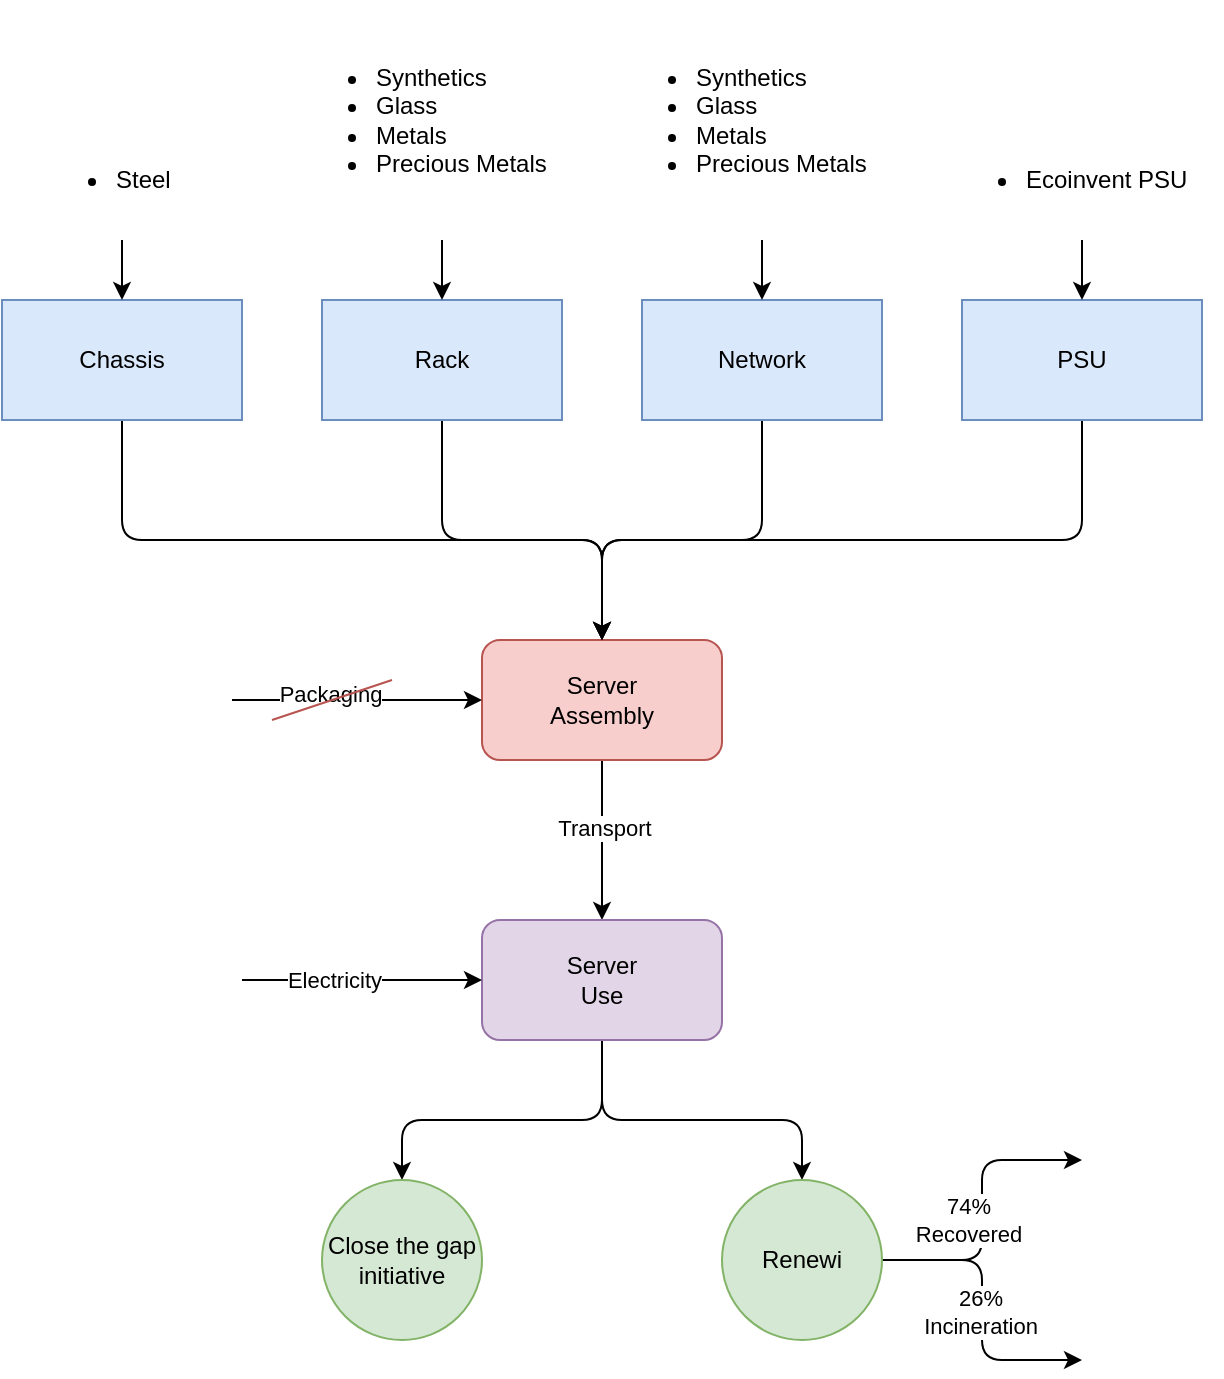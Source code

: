 <mxfile>
    <diagram id="jlYLdN2LlCvmcS9RqJbp" name="Server">
        <mxGraphModel dx="794" dy="543" grid="1" gridSize="10" guides="1" tooltips="1" connect="1" arrows="1" fold="1" page="1" pageScale="1" pageWidth="850" pageHeight="1100" math="0" shadow="0">
            <root>
                <mxCell id="0"/>
                <mxCell id="1" parent="0"/>
                <mxCell id="19" style="edgeStyle=none;html=1;entryX=0.5;entryY=0;entryDx=0;entryDy=0;" parent="1" source="2" target="18" edge="1">
                    <mxGeometry relative="1" as="geometry"/>
                </mxCell>
                <mxCell id="20" value="Transport" style="edgeLabel;html=1;align=center;verticalAlign=middle;resizable=0;points=[];" parent="19" vertex="1" connectable="0">
                    <mxGeometry x="-0.15" y="1" relative="1" as="geometry">
                        <mxPoint as="offset"/>
                    </mxGeometry>
                </mxCell>
                <mxCell id="2" value="Server&lt;br&gt;Assembly" style="rounded=1;whiteSpace=wrap;html=1;fillColor=#f8cecc;strokeColor=#b85450;" parent="1" vertex="1">
                    <mxGeometry x="340" y="320" width="120" height="60" as="geometry"/>
                </mxCell>
                <mxCell id="8" style="edgeStyle=none;html=1;entryX=0.5;entryY=0;entryDx=0;entryDy=0;" parent="1" source="3" target="2" edge="1">
                    <mxGeometry relative="1" as="geometry">
                        <Array as="points">
                            <mxPoint x="160" y="270"/>
                            <mxPoint x="400" y="270"/>
                        </Array>
                    </mxGeometry>
                </mxCell>
                <mxCell id="3" value="Chassis" style="rounded=0;whiteSpace=wrap;html=1;fillColor=#dae8fc;strokeColor=#6c8ebf;" parent="1" vertex="1">
                    <mxGeometry x="100" y="150" width="120" height="60" as="geometry"/>
                </mxCell>
                <mxCell id="9" style="edgeStyle=none;html=1;entryX=0.5;entryY=0;entryDx=0;entryDy=0;" parent="1" source="5" target="2" edge="1">
                    <mxGeometry relative="1" as="geometry">
                        <Array as="points">
                            <mxPoint x="320" y="270"/>
                            <mxPoint x="400" y="270"/>
                        </Array>
                    </mxGeometry>
                </mxCell>
                <mxCell id="5" value="Rack" style="rounded=0;whiteSpace=wrap;html=1;fillColor=#dae8fc;strokeColor=#6c8ebf;" parent="1" vertex="1">
                    <mxGeometry x="260" y="150" width="120" height="60" as="geometry"/>
                </mxCell>
                <mxCell id="10" style="edgeStyle=none;html=1;entryX=0.5;entryY=0;entryDx=0;entryDy=0;" parent="1" source="6" target="2" edge="1">
                    <mxGeometry relative="1" as="geometry">
                        <Array as="points">
                            <mxPoint x="480" y="270"/>
                            <mxPoint x="400" y="270"/>
                        </Array>
                    </mxGeometry>
                </mxCell>
                <mxCell id="6" value="Network" style="rounded=0;whiteSpace=wrap;html=1;fillColor=#dae8fc;strokeColor=#6c8ebf;" parent="1" vertex="1">
                    <mxGeometry x="420" y="150" width="120" height="60" as="geometry"/>
                </mxCell>
                <mxCell id="11" style="edgeStyle=none;html=1;entryX=0.5;entryY=0;entryDx=0;entryDy=0;" parent="1" source="7" target="2" edge="1">
                    <mxGeometry relative="1" as="geometry">
                        <Array as="points">
                            <mxPoint x="640" y="270"/>
                            <mxPoint x="400" y="270"/>
                        </Array>
                    </mxGeometry>
                </mxCell>
                <mxCell id="7" value="PSU" style="rounded=0;whiteSpace=wrap;html=1;fillColor=#dae8fc;strokeColor=#6c8ebf;" parent="1" vertex="1">
                    <mxGeometry x="580" y="150" width="120" height="60" as="geometry"/>
                </mxCell>
                <mxCell id="15" style="edgeStyle=none;html=1;entryX=0.5;entryY=0;entryDx=0;entryDy=0;" parent="1" source="12" target="3" edge="1">
                    <mxGeometry relative="1" as="geometry"/>
                </mxCell>
                <mxCell id="12" value="&lt;ul&gt;&lt;li&gt;Steel&lt;/li&gt;&lt;/ul&gt;" style="text;html=1;align=left;verticalAlign=middle;resizable=0;points=[];autosize=1;strokeColor=none;fillColor=none;" parent="1" vertex="1">
                    <mxGeometry x="115" y="60" width="90" height="60" as="geometry"/>
                </mxCell>
                <mxCell id="14" style="edgeStyle=none;html=1;entryX=0.5;entryY=0;entryDx=0;entryDy=0;" parent="1" source="13" target="5" edge="1">
                    <mxGeometry relative="1" as="geometry"/>
                </mxCell>
                <mxCell id="13" value="&lt;ul&gt;&lt;li&gt;Synthetics&lt;/li&gt;&lt;li&gt;Glass&lt;/li&gt;&lt;li&gt;Metals&lt;/li&gt;&lt;li style=&quot;&quot;&gt;Precious Metals&lt;/li&gt;&lt;/ul&gt;" style="text;html=1;align=left;verticalAlign=middle;resizable=0;points=[];autosize=1;strokeColor=none;fillColor=none;" parent="1" vertex="1">
                    <mxGeometry x="245" width="150" height="120" as="geometry"/>
                </mxCell>
                <mxCell id="17" style="edgeStyle=none;html=1;entryX=0.5;entryY=0;entryDx=0;entryDy=0;" parent="1" source="16" target="6" edge="1">
                    <mxGeometry relative="1" as="geometry"/>
                </mxCell>
                <mxCell id="16" value="&lt;ul&gt;&lt;li&gt;Synthetics&lt;/li&gt;&lt;li&gt;Glass&lt;/li&gt;&lt;li&gt;Metals&lt;/li&gt;&lt;li style=&quot;&quot;&gt;Precious Metals&lt;/li&gt;&lt;/ul&gt;" style="text;html=1;align=left;verticalAlign=middle;resizable=0;points=[];autosize=1;strokeColor=none;fillColor=none;" parent="1" vertex="1">
                    <mxGeometry x="405" width="150" height="120" as="geometry"/>
                </mxCell>
                <mxCell id="23" style="edgeStyle=none;html=1;entryX=0.5;entryY=0;entryDx=0;entryDy=0;" parent="1" source="18" target="24" edge="1">
                    <mxGeometry relative="1" as="geometry">
                        <mxPoint x="320" y="580" as="targetPoint"/>
                        <Array as="points">
                            <mxPoint x="400" y="560"/>
                            <mxPoint x="300" y="560"/>
                        </Array>
                    </mxGeometry>
                </mxCell>
                <mxCell id="31" style="edgeStyle=none;html=1;entryX=0.5;entryY=0;entryDx=0;entryDy=0;" edge="1" parent="1" source="18" target="30">
                    <mxGeometry relative="1" as="geometry">
                        <Array as="points">
                            <mxPoint x="400" y="560"/>
                            <mxPoint x="500" y="560"/>
                        </Array>
                    </mxGeometry>
                </mxCell>
                <mxCell id="18" value="Server&lt;br&gt;Use" style="rounded=1;whiteSpace=wrap;html=1;fillColor=#e1d5e7;strokeColor=#9673a6;" parent="1" vertex="1">
                    <mxGeometry x="340" y="460" width="120" height="60" as="geometry"/>
                </mxCell>
                <mxCell id="21" value="" style="edgeStyle=none;orthogonalLoop=1;jettySize=auto;html=1;entryX=0;entryY=0.5;entryDx=0;entryDy=0;" parent="1" target="18" edge="1">
                    <mxGeometry width="100" relative="1" as="geometry">
                        <mxPoint x="220" y="490" as="sourcePoint"/>
                        <mxPoint x="290" y="520" as="targetPoint"/>
                        <Array as="points"/>
                    </mxGeometry>
                </mxCell>
                <mxCell id="22" value="Electricity" style="edgeLabel;html=1;align=center;verticalAlign=middle;resizable=0;points=[];" parent="21" vertex="1" connectable="0">
                    <mxGeometry x="-0.233" relative="1" as="geometry">
                        <mxPoint as="offset"/>
                    </mxGeometry>
                </mxCell>
                <mxCell id="24" value="Close the gap initiative" style="ellipse;whiteSpace=wrap;html=1;fillColor=#d5e8d4;strokeColor=#82b366;" parent="1" vertex="1">
                    <mxGeometry x="260" y="590" width="80" height="80" as="geometry"/>
                </mxCell>
                <mxCell id="26" style="edgeStyle=none;html=1;entryX=0.5;entryY=0;entryDx=0;entryDy=0;" parent="1" source="25" target="7" edge="1">
                    <mxGeometry relative="1" as="geometry"/>
                </mxCell>
                <mxCell id="25" value="&lt;ul&gt;&lt;li&gt;Ecoinvent PSU&lt;/li&gt;&lt;/ul&gt;" style="text;html=1;align=left;verticalAlign=middle;resizable=0;points=[];autosize=1;strokeColor=none;fillColor=none;" parent="1" vertex="1">
                    <mxGeometry x="570" y="60" width="140" height="60" as="geometry"/>
                </mxCell>
                <mxCell id="27" value="" style="edgeStyle=none;orthogonalLoop=1;jettySize=auto;html=1;entryX=0;entryY=0.5;entryDx=0;entryDy=0;" parent="1" target="2" edge="1">
                    <mxGeometry width="100" relative="1" as="geometry">
                        <mxPoint x="215" y="350" as="sourcePoint"/>
                        <mxPoint x="185" y="380" as="targetPoint"/>
                        <Array as="points"/>
                    </mxGeometry>
                </mxCell>
                <mxCell id="28" value="Packaging" style="edgeLabel;html=1;align=center;verticalAlign=middle;resizable=0;points=[];" parent="27" vertex="1" connectable="0">
                    <mxGeometry x="-0.216" y="3" relative="1" as="geometry">
                        <mxPoint as="offset"/>
                    </mxGeometry>
                </mxCell>
                <mxCell id="29" value="" style="endArrow=none;html=1;fillColor=#f8cecc;strokeColor=#b85450;" parent="1" edge="1">
                    <mxGeometry width="50" height="50" relative="1" as="geometry">
                        <mxPoint x="235" y="360" as="sourcePoint"/>
                        <mxPoint x="295" y="340" as="targetPoint"/>
                    </mxGeometry>
                </mxCell>
                <mxCell id="32" style="edgeStyle=none;html=1;" edge="1" parent="1" source="30">
                    <mxGeometry relative="1" as="geometry">
                        <mxPoint x="640" y="580" as="targetPoint"/>
                        <Array as="points">
                            <mxPoint x="590" y="630"/>
                            <mxPoint x="590" y="580"/>
                        </Array>
                    </mxGeometry>
                </mxCell>
                <mxCell id="33" value="74%&lt;br&gt;Recovered" style="edgeLabel;html=1;align=center;verticalAlign=middle;resizable=0;points=[];" vertex="1" connectable="0" parent="32">
                    <mxGeometry x="0.552" y="1" relative="1" as="geometry">
                        <mxPoint x="-24" y="31" as="offset"/>
                    </mxGeometry>
                </mxCell>
                <mxCell id="34" style="edgeStyle=none;html=1;" edge="1" parent="1" source="30">
                    <mxGeometry relative="1" as="geometry">
                        <mxPoint x="640" y="680" as="targetPoint"/>
                        <Array as="points">
                            <mxPoint x="590" y="630"/>
                            <mxPoint x="590" y="680"/>
                        </Array>
                    </mxGeometry>
                </mxCell>
                <mxCell id="36" value="26%&lt;br&gt;Incineration" style="edgeLabel;html=1;align=center;verticalAlign=middle;resizable=0;points=[];" vertex="1" connectable="0" parent="34">
                    <mxGeometry x="0.005" y="-1" relative="1" as="geometry">
                        <mxPoint as="offset"/>
                    </mxGeometry>
                </mxCell>
                <mxCell id="30" value="Renewi" style="ellipse;whiteSpace=wrap;html=1;fillColor=#d5e8d4;strokeColor=#82b366;" vertex="1" parent="1">
                    <mxGeometry x="460" y="590" width="80" height="80" as="geometry"/>
                </mxCell>
            </root>
        </mxGraphModel>
    </diagram>
    <diagram id="1AyTiBcBuBF3Uo786iYs" name="Desktop">
        <mxGraphModel dx="960" dy="656" grid="1" gridSize="10" guides="1" tooltips="1" connect="1" arrows="1" fold="1" page="1" pageScale="1" pageWidth="850" pageHeight="1100" math="0" shadow="0">
            <root>
                <mxCell id="0"/>
                <mxCell id="1" parent="0"/>
                <mxCell id="NRy7OQSalNaIbAWLMUzw-1" style="edgeStyle=none;html=1;entryX=0.5;entryY=0;entryDx=0;entryDy=0;" parent="1" source="NRy7OQSalNaIbAWLMUzw-3" target="NRy7OQSalNaIbAWLMUzw-19" edge="1">
                    <mxGeometry relative="1" as="geometry"/>
                </mxCell>
                <mxCell id="NRy7OQSalNaIbAWLMUzw-2" value="Transport" style="edgeLabel;html=1;align=center;verticalAlign=middle;resizable=0;points=[];" parent="NRy7OQSalNaIbAWLMUzw-1" vertex="1" connectable="0">
                    <mxGeometry x="-0.15" y="1" relative="1" as="geometry">
                        <mxPoint as="offset"/>
                    </mxGeometry>
                </mxCell>
                <mxCell id="NRy7OQSalNaIbAWLMUzw-3" value="Desktop Assembly" style="rounded=1;whiteSpace=wrap;html=1;fillColor=#f8cecc;strokeColor=#b85450;" parent="1" vertex="1">
                    <mxGeometry x="365" y="320" width="120" height="60" as="geometry"/>
                </mxCell>
                <mxCell id="NRy7OQSalNaIbAWLMUzw-12" style="edgeStyle=none;html=1;entryX=0.5;entryY=0;entryDx=0;entryDy=0;" parent="1" edge="1">
                    <mxGeometry relative="1" as="geometry">
                        <mxPoint x="425" y="280" as="sourcePoint"/>
                        <mxPoint x="425" y="320" as="targetPoint"/>
                    </mxGeometry>
                </mxCell>
                <mxCell id="NRy7OQSalNaIbAWLMUzw-13" value="&lt;ul&gt;&lt;li&gt;Plastics Housing&lt;/li&gt;&lt;li&gt;Stel Housing&lt;/li&gt;&lt;li&gt;PCB&lt;/li&gt;&lt;li&gt;CD-ROM&lt;/li&gt;&lt;li&gt;PSU&lt;/li&gt;&lt;/ul&gt;" style="text;html=1;align=left;verticalAlign=middle;resizable=0;points=[];autosize=1;strokeColor=none;fillColor=none;" parent="1" vertex="1">
                    <mxGeometry x="305" y="140" width="150" height="140" as="geometry"/>
                </mxCell>
                <mxCell id="NRy7OQSalNaIbAWLMUzw-19" value="Desktop Use" style="rounded=1;whiteSpace=wrap;html=1;fillColor=#e1d5e7;strokeColor=#9673a6;" parent="1" vertex="1">
                    <mxGeometry x="365" y="460" width="120" height="60" as="geometry"/>
                </mxCell>
                <mxCell id="NRy7OQSalNaIbAWLMUzw-20" value="" style="edgeStyle=none;orthogonalLoop=1;jettySize=auto;html=1;entryX=0;entryY=0.5;entryDx=0;entryDy=0;" parent="1" target="NRy7OQSalNaIbAWLMUzw-19" edge="1">
                    <mxGeometry width="100" relative="1" as="geometry">
                        <mxPoint x="245" y="490" as="sourcePoint"/>
                        <mxPoint x="315" y="520" as="targetPoint"/>
                        <Array as="points"/>
                    </mxGeometry>
                </mxCell>
                <mxCell id="NRy7OQSalNaIbAWLMUzw-21" value="Electricity" style="edgeLabel;html=1;align=center;verticalAlign=middle;resizable=0;points=[];" parent="NRy7OQSalNaIbAWLMUzw-20" vertex="1" connectable="0">
                    <mxGeometry x="-0.233" relative="1" as="geometry">
                        <mxPoint as="offset"/>
                    </mxGeometry>
                </mxCell>
                <mxCell id="NRy7OQSalNaIbAWLMUzw-25" value="" style="edgeStyle=none;orthogonalLoop=1;jettySize=auto;html=1;entryX=0;entryY=0.5;entryDx=0;entryDy=0;" parent="1" target="NRy7OQSalNaIbAWLMUzw-3" edge="1">
                    <mxGeometry width="100" relative="1" as="geometry">
                        <mxPoint x="240" y="350" as="sourcePoint"/>
                        <mxPoint x="210" y="380" as="targetPoint"/>
                        <Array as="points"/>
                    </mxGeometry>
                </mxCell>
                <mxCell id="NRy7OQSalNaIbAWLMUzw-26" value="Packaging" style="edgeLabel;html=1;align=center;verticalAlign=middle;resizable=0;points=[];" parent="NRy7OQSalNaIbAWLMUzw-25" vertex="1" connectable="0">
                    <mxGeometry x="-0.216" y="3" relative="1" as="geometry">
                        <mxPoint as="offset"/>
                    </mxGeometry>
                </mxCell>
                <mxCell id="NRy7OQSalNaIbAWLMUzw-27" value="" style="endArrow=none;html=1;fillColor=#f8cecc;strokeColor=#b85450;" parent="1" edge="1">
                    <mxGeometry width="50" height="50" relative="1" as="geometry">
                        <mxPoint x="260" y="360" as="sourcePoint"/>
                        <mxPoint x="320" y="340" as="targetPoint"/>
                    </mxGeometry>
                </mxCell>
                <mxCell id="NRy7OQSalNaIbAWLMUzw-28" value="&lt;ul&gt;&lt;li&gt;HDD&lt;/li&gt;&lt;li&gt;Cable&lt;/li&gt;&lt;li&gt;Radiator&lt;/li&gt;&lt;li&gt;Fan&lt;/li&gt;&lt;/ul&gt;" style="text;html=1;align=left;verticalAlign=middle;resizable=0;points=[];autosize=1;strokeColor=none;fillColor=none;" parent="1" vertex="1">
                    <mxGeometry x="435" y="140" width="110" height="120" as="geometry"/>
                </mxCell>
                <mxCell id="r35_gmSkoJljBSk7PnKX-1" style="edgeStyle=none;html=1;entryX=0.5;entryY=0;entryDx=0;entryDy=0;exitX=0.5;exitY=1;exitDx=0;exitDy=0;" edge="1" parent="1" target="r35_gmSkoJljBSk7PnKX-3" source="NRy7OQSalNaIbAWLMUzw-19">
                    <mxGeometry relative="1" as="geometry">
                        <mxPoint x="350" y="580" as="targetPoint"/>
                        <Array as="points">
                            <mxPoint x="425" y="560"/>
                            <mxPoint x="330" y="560"/>
                        </Array>
                        <mxPoint x="430" y="520" as="sourcePoint"/>
                    </mxGeometry>
                </mxCell>
                <mxCell id="r35_gmSkoJljBSk7PnKX-2" style="edgeStyle=none;html=1;entryX=0.5;entryY=0;entryDx=0;entryDy=0;exitX=0.5;exitY=1;exitDx=0;exitDy=0;" edge="1" parent="1" target="r35_gmSkoJljBSk7PnKX-8" source="NRy7OQSalNaIbAWLMUzw-19">
                    <mxGeometry relative="1" as="geometry">
                        <mxPoint x="430" y="520" as="sourcePoint"/>
                        <Array as="points">
                            <mxPoint x="425" y="560"/>
                            <mxPoint x="530" y="560"/>
                        </Array>
                    </mxGeometry>
                </mxCell>
                <mxCell id="r35_gmSkoJljBSk7PnKX-3" value="Close the gap initiative" style="ellipse;whiteSpace=wrap;html=1;fillColor=#d5e8d4;strokeColor=#82b366;" vertex="1" parent="1">
                    <mxGeometry x="290" y="590" width="80" height="80" as="geometry"/>
                </mxCell>
                <mxCell id="r35_gmSkoJljBSk7PnKX-4" style="edgeStyle=none;html=1;" edge="1" parent="1" source="r35_gmSkoJljBSk7PnKX-8">
                    <mxGeometry relative="1" as="geometry">
                        <mxPoint x="670" y="580" as="targetPoint"/>
                        <Array as="points">
                            <mxPoint x="620" y="630"/>
                            <mxPoint x="620" y="580"/>
                        </Array>
                    </mxGeometry>
                </mxCell>
                <mxCell id="r35_gmSkoJljBSk7PnKX-5" value="74%&lt;br&gt;Recovered" style="edgeLabel;html=1;align=center;verticalAlign=middle;resizable=0;points=[];" vertex="1" connectable="0" parent="r35_gmSkoJljBSk7PnKX-4">
                    <mxGeometry x="0.552" y="1" relative="1" as="geometry">
                        <mxPoint x="-24" y="31" as="offset"/>
                    </mxGeometry>
                </mxCell>
                <mxCell id="r35_gmSkoJljBSk7PnKX-6" style="edgeStyle=none;html=1;" edge="1" parent="1" source="r35_gmSkoJljBSk7PnKX-8">
                    <mxGeometry relative="1" as="geometry">
                        <mxPoint x="670" y="680" as="targetPoint"/>
                        <Array as="points">
                            <mxPoint x="620" y="630"/>
                            <mxPoint x="620" y="680"/>
                        </Array>
                    </mxGeometry>
                </mxCell>
                <mxCell id="r35_gmSkoJljBSk7PnKX-7" value="26%&lt;br&gt;Incineration" style="edgeLabel;html=1;align=center;verticalAlign=middle;resizable=0;points=[];" vertex="1" connectable="0" parent="r35_gmSkoJljBSk7PnKX-6">
                    <mxGeometry x="0.005" y="-1" relative="1" as="geometry">
                        <mxPoint as="offset"/>
                    </mxGeometry>
                </mxCell>
                <mxCell id="r35_gmSkoJljBSk7PnKX-8" value="Renewi" style="ellipse;whiteSpace=wrap;html=1;fillColor=#d5e8d4;strokeColor=#82b366;" vertex="1" parent="1">
                    <mxGeometry x="490" y="590" width="80" height="80" as="geometry"/>
                </mxCell>
            </root>
        </mxGraphModel>
    </diagram>
    <diagram id="QE2k3oHEOEVGYAz4hFpi" name="Laptop">
        <mxGraphModel dx="794" dy="543" grid="1" gridSize="10" guides="1" tooltips="1" connect="1" arrows="1" fold="1" page="1" pageScale="1" pageWidth="850" pageHeight="1100" math="0" shadow="0">
            <root>
                <mxCell id="0"/>
                <mxCell id="1" parent="0"/>
                <mxCell id="Deg-E2cZgtuP_OnYeMQ0-1" style="edgeStyle=none;html=1;entryX=0.5;entryY=0;entryDx=0;entryDy=0;" parent="1" source="Deg-E2cZgtuP_OnYeMQ0-3" target="Deg-E2cZgtuP_OnYeMQ0-7" edge="1">
                    <mxGeometry relative="1" as="geometry"/>
                </mxCell>
                <mxCell id="Deg-E2cZgtuP_OnYeMQ0-2" value="Transport" style="edgeLabel;html=1;align=center;verticalAlign=middle;resizable=0;points=[];" parent="Deg-E2cZgtuP_OnYeMQ0-1" vertex="1" connectable="0">
                    <mxGeometry x="-0.15" y="1" relative="1" as="geometry">
                        <mxPoint as="offset"/>
                    </mxGeometry>
                </mxCell>
                <mxCell id="Deg-E2cZgtuP_OnYeMQ0-3" value="Laptop Assembly" style="rounded=1;whiteSpace=wrap;html=1;fillColor=#f8cecc;strokeColor=#b85450;" parent="1" vertex="1">
                    <mxGeometry x="365" y="320" width="120" height="60" as="geometry"/>
                </mxCell>
                <mxCell id="Deg-E2cZgtuP_OnYeMQ0-4" style="edgeStyle=none;html=1;entryX=0.5;entryY=0;entryDx=0;entryDy=0;" parent="1" edge="1">
                    <mxGeometry relative="1" as="geometry">
                        <mxPoint x="425" y="280" as="sourcePoint"/>
                        <mxPoint x="425" y="320" as="targetPoint"/>
                    </mxGeometry>
                </mxCell>
                <mxCell id="Deg-E2cZgtuP_OnYeMQ0-5" value="&lt;ul&gt;&lt;li&gt;Plastics Housing&lt;/li&gt;&lt;li&gt;Stel Housing&lt;/li&gt;&lt;li&gt;PCB&lt;/li&gt;&lt;li&gt;Display&lt;/li&gt;&lt;li&gt;Battery&lt;/li&gt;&lt;/ul&gt;" style="text;html=1;align=left;verticalAlign=middle;resizable=0;points=[];autosize=1;strokeColor=none;fillColor=none;" parent="1" vertex="1">
                    <mxGeometry x="305" y="140" width="150" height="140" as="geometry"/>
                </mxCell>
                <mxCell id="Deg-E2cZgtuP_OnYeMQ0-7" value="Laptop Use" style="rounded=1;whiteSpace=wrap;html=1;fillColor=#e1d5e7;strokeColor=#9673a6;" parent="1" vertex="1">
                    <mxGeometry x="365" y="460" width="120" height="60" as="geometry"/>
                </mxCell>
                <mxCell id="Deg-E2cZgtuP_OnYeMQ0-8" value="" style="edgeStyle=none;orthogonalLoop=1;jettySize=auto;html=1;entryX=0;entryY=0.5;entryDx=0;entryDy=0;" parent="1" target="Deg-E2cZgtuP_OnYeMQ0-7" edge="1">
                    <mxGeometry width="100" relative="1" as="geometry">
                        <mxPoint x="245" y="490" as="sourcePoint"/>
                        <mxPoint x="315" y="520" as="targetPoint"/>
                        <Array as="points"/>
                    </mxGeometry>
                </mxCell>
                <mxCell id="Deg-E2cZgtuP_OnYeMQ0-9" value="Electricity" style="edgeLabel;html=1;align=center;verticalAlign=middle;resizable=0;points=[];" parent="Deg-E2cZgtuP_OnYeMQ0-8" vertex="1" connectable="0">
                    <mxGeometry x="-0.233" relative="1" as="geometry">
                        <mxPoint as="offset"/>
                    </mxGeometry>
                </mxCell>
                <mxCell id="Deg-E2cZgtuP_OnYeMQ0-11" value="" style="edgeStyle=none;orthogonalLoop=1;jettySize=auto;html=1;entryX=0;entryY=0.5;entryDx=0;entryDy=0;" parent="1" target="Deg-E2cZgtuP_OnYeMQ0-3" edge="1">
                    <mxGeometry width="100" relative="1" as="geometry">
                        <mxPoint x="240" y="350" as="sourcePoint"/>
                        <mxPoint x="210" y="380" as="targetPoint"/>
                        <Array as="points"/>
                    </mxGeometry>
                </mxCell>
                <mxCell id="Deg-E2cZgtuP_OnYeMQ0-12" value="Packaging" style="edgeLabel;html=1;align=center;verticalAlign=middle;resizable=0;points=[];" parent="Deg-E2cZgtuP_OnYeMQ0-11" vertex="1" connectable="0">
                    <mxGeometry x="-0.216" y="3" relative="1" as="geometry">
                        <mxPoint as="offset"/>
                    </mxGeometry>
                </mxCell>
                <mxCell id="Deg-E2cZgtuP_OnYeMQ0-13" value="" style="endArrow=none;html=1;fillColor=#f8cecc;strokeColor=#b85450;" parent="1" edge="1">
                    <mxGeometry width="50" height="50" relative="1" as="geometry">
                        <mxPoint x="260" y="360" as="sourcePoint"/>
                        <mxPoint x="320" y="340" as="targetPoint"/>
                    </mxGeometry>
                </mxCell>
                <mxCell id="Deg-E2cZgtuP_OnYeMQ0-14" value="&lt;ul&gt;&lt;li&gt;HDD&lt;/li&gt;&lt;li&gt;Aluminum&lt;/li&gt;&lt;li&gt;Manganese&lt;/li&gt;&lt;li&gt;Copper&lt;/li&gt;&lt;/ul&gt;" style="text;html=1;align=left;verticalAlign=middle;resizable=0;points=[];autosize=1;strokeColor=none;fillColor=none;" parent="1" vertex="1">
                    <mxGeometry x="435" y="140" width="130" height="120" as="geometry"/>
                </mxCell>
                <mxCell id="QBb0spzq6pO_twmeGAmR-1" style="edgeStyle=none;html=1;entryX=0.5;entryY=0;entryDx=0;entryDy=0;exitX=0.5;exitY=1;exitDx=0;exitDy=0;" edge="1" parent="1" target="QBb0spzq6pO_twmeGAmR-3" source="Deg-E2cZgtuP_OnYeMQ0-7">
                    <mxGeometry relative="1" as="geometry">
                        <mxPoint x="350" y="580" as="targetPoint"/>
                        <Array as="points">
                            <mxPoint x="425" y="560"/>
                            <mxPoint x="330" y="560"/>
                        </Array>
                        <mxPoint x="430" y="520" as="sourcePoint"/>
                    </mxGeometry>
                </mxCell>
                <mxCell id="QBb0spzq6pO_twmeGAmR-2" style="edgeStyle=none;html=1;entryX=0.5;entryY=0;entryDx=0;entryDy=0;exitX=0.5;exitY=1;exitDx=0;exitDy=0;" edge="1" parent="1" target="QBb0spzq6pO_twmeGAmR-8" source="Deg-E2cZgtuP_OnYeMQ0-7">
                    <mxGeometry relative="1" as="geometry">
                        <mxPoint x="430" y="520" as="sourcePoint"/>
                        <Array as="points">
                            <mxPoint x="425" y="560"/>
                            <mxPoint x="530" y="560"/>
                        </Array>
                    </mxGeometry>
                </mxCell>
                <mxCell id="QBb0spzq6pO_twmeGAmR-3" value="Close the gap initiative" style="ellipse;whiteSpace=wrap;html=1;fillColor=#d5e8d4;strokeColor=#82b366;" vertex="1" parent="1">
                    <mxGeometry x="290" y="590" width="80" height="80" as="geometry"/>
                </mxCell>
                <mxCell id="QBb0spzq6pO_twmeGAmR-4" style="edgeStyle=none;html=1;" edge="1" parent="1" source="QBb0spzq6pO_twmeGAmR-8">
                    <mxGeometry relative="1" as="geometry">
                        <mxPoint x="670" y="580" as="targetPoint"/>
                        <Array as="points">
                            <mxPoint x="620" y="630"/>
                            <mxPoint x="620" y="580"/>
                        </Array>
                    </mxGeometry>
                </mxCell>
                <mxCell id="QBb0spzq6pO_twmeGAmR-5" value="74%&lt;br&gt;Recovered" style="edgeLabel;html=1;align=center;verticalAlign=middle;resizable=0;points=[];" vertex="1" connectable="0" parent="QBb0spzq6pO_twmeGAmR-4">
                    <mxGeometry x="0.552" y="1" relative="1" as="geometry">
                        <mxPoint x="-24" y="31" as="offset"/>
                    </mxGeometry>
                </mxCell>
                <mxCell id="QBb0spzq6pO_twmeGAmR-6" style="edgeStyle=none;html=1;" edge="1" parent="1" source="QBb0spzq6pO_twmeGAmR-8">
                    <mxGeometry relative="1" as="geometry">
                        <mxPoint x="670" y="680" as="targetPoint"/>
                        <Array as="points">
                            <mxPoint x="620" y="630"/>
                            <mxPoint x="620" y="680"/>
                        </Array>
                    </mxGeometry>
                </mxCell>
                <mxCell id="QBb0spzq6pO_twmeGAmR-7" value="26%&lt;br&gt;Incineration" style="edgeLabel;html=1;align=center;verticalAlign=middle;resizable=0;points=[];" vertex="1" connectable="0" parent="QBb0spzq6pO_twmeGAmR-6">
                    <mxGeometry x="0.005" y="-1" relative="1" as="geometry">
                        <mxPoint as="offset"/>
                    </mxGeometry>
                </mxCell>
                <mxCell id="QBb0spzq6pO_twmeGAmR-8" value="Renewi" style="ellipse;whiteSpace=wrap;html=1;fillColor=#d5e8d4;strokeColor=#82b366;" vertex="1" parent="1">
                    <mxGeometry x="490" y="590" width="80" height="80" as="geometry"/>
                </mxCell>
            </root>
        </mxGraphModel>
    </diagram>
    <diagram id="PIoeNuCyV-gNBZcw2Yxb" name="Recording">
        <mxGraphModel dx="1355" dy="926" grid="1" gridSize="10" guides="1" tooltips="1" connect="1" arrows="1" fold="1" page="1" pageScale="1" pageWidth="850" pageHeight="1100" math="0" shadow="0">
            <root>
                <mxCell id="0"/>
                <mxCell id="1" parent="0"/>
                <mxCell id="wzkAIXVocJoju9OBLdr8-1" style="edgeStyle=none;html=1;entryX=0.5;entryY=0;entryDx=0;entryDy=0;" parent="1" source="wzkAIXVocJoju9OBLdr8-3" target="wzkAIXVocJoju9OBLdr8-19" edge="1">
                    <mxGeometry relative="1" as="geometry"/>
                </mxCell>
                <mxCell id="wzkAIXVocJoju9OBLdr8-2" value="Transport" style="edgeLabel;html=1;align=center;verticalAlign=middle;resizable=0;points=[];" parent="wzkAIXVocJoju9OBLdr8-1" vertex="1" connectable="0">
                    <mxGeometry x="-0.15" y="1" relative="1" as="geometry">
                        <mxPoint as="offset"/>
                    </mxGeometry>
                </mxCell>
                <mxCell id="wzkAIXVocJoju9OBLdr8-3" value="Recording System Assembly" style="rounded=1;whiteSpace=wrap;html=1;fillColor=#f8cecc;strokeColor=#b85450;" parent="1" vertex="1">
                    <mxGeometry x="240" y="360" width="120" height="60" as="geometry"/>
                </mxCell>
                <mxCell id="wzkAIXVocJoju9OBLdr8-4" style="edgeStyle=none;html=1;entryX=0.5;entryY=0;entryDx=0;entryDy=0;" parent="1" source="wzkAIXVocJoju9OBLdr8-5" target="wzkAIXVocJoju9OBLdr8-3" edge="1">
                    <mxGeometry relative="1" as="geometry">
                        <Array as="points">
                            <mxPoint x="60" y="310"/>
                            <mxPoint x="300" y="310"/>
                        </Array>
                    </mxGeometry>
                </mxCell>
                <mxCell id="wzkAIXVocJoju9OBLdr8-28" value="Transport" style="edgeLabel;html=1;align=center;verticalAlign=middle;resizable=0;points=[];" parent="wzkAIXVocJoju9OBLdr8-4" vertex="1" connectable="0">
                    <mxGeometry x="-0.831" y="3" relative="1" as="geometry">
                        <mxPoint as="offset"/>
                    </mxGeometry>
                </mxCell>
                <mxCell id="wzkAIXVocJoju9OBLdr8-5" value="Projector" style="rounded=0;whiteSpace=wrap;html=1;fillColor=#dae8fc;strokeColor=#6c8ebf;" parent="1" vertex="1">
                    <mxGeometry y="190" width="120" height="60" as="geometry"/>
                </mxCell>
                <mxCell id="wzkAIXVocJoju9OBLdr8-6" style="edgeStyle=none;html=1;entryX=0.5;entryY=0;entryDx=0;entryDy=0;" parent="1" source="wzkAIXVocJoju9OBLdr8-7" target="wzkAIXVocJoju9OBLdr8-3" edge="1">
                    <mxGeometry relative="1" as="geometry">
                        <Array as="points">
                            <mxPoint x="220" y="310"/>
                            <mxPoint x="300" y="310"/>
                        </Array>
                    </mxGeometry>
                </mxCell>
                <mxCell id="wzkAIXVocJoju9OBLdr8-29" value="Transport" style="edgeLabel;html=1;align=center;verticalAlign=middle;resizable=0;points=[];" parent="wzkAIXVocJoju9OBLdr8-6" vertex="1" connectable="0">
                    <mxGeometry x="-0.7" y="2" relative="1" as="geometry">
                        <mxPoint as="offset"/>
                    </mxGeometry>
                </mxCell>
                <mxCell id="wzkAIXVocJoju9OBLdr8-7" value="Recodring Tablet" style="rounded=0;whiteSpace=wrap;html=1;fillColor=#dae8fc;strokeColor=#6c8ebf;" parent="1" vertex="1">
                    <mxGeometry x="160" y="190" width="120" height="60" as="geometry"/>
                </mxCell>
                <mxCell id="wzkAIXVocJoju9OBLdr8-8" style="edgeStyle=none;html=1;entryX=0.5;entryY=0;entryDx=0;entryDy=0;" parent="1" source="wzkAIXVocJoju9OBLdr8-9" target="wzkAIXVocJoju9OBLdr8-3" edge="1">
                    <mxGeometry relative="1" as="geometry">
                        <Array as="points">
                            <mxPoint x="380" y="310"/>
                            <mxPoint x="300" y="310"/>
                        </Array>
                    </mxGeometry>
                </mxCell>
                <mxCell id="wzkAIXVocJoju9OBLdr8-30" value="Transport" style="edgeLabel;html=1;align=center;verticalAlign=middle;resizable=0;points=[];" parent="wzkAIXVocJoju9OBLdr8-8" vertex="1" connectable="0">
                    <mxGeometry x="-0.675" y="-1" relative="1" as="geometry">
                        <mxPoint as="offset"/>
                    </mxGeometry>
                </mxCell>
                <mxCell id="wzkAIXVocJoju9OBLdr8-9" value="Control Processor" style="rounded=0;whiteSpace=wrap;html=1;fillColor=#dae8fc;strokeColor=#6c8ebf;" parent="1" vertex="1">
                    <mxGeometry x="320" y="190" width="120" height="60" as="geometry"/>
                </mxCell>
                <mxCell id="wzkAIXVocJoju9OBLdr8-10" style="edgeStyle=none;html=1;entryX=0.5;entryY=0;entryDx=0;entryDy=0;" parent="1" source="wzkAIXVocJoju9OBLdr8-11" target="wzkAIXVocJoju9OBLdr8-3" edge="1">
                    <mxGeometry relative="1" as="geometry">
                        <Array as="points">
                            <mxPoint x="540" y="310"/>
                            <mxPoint x="300" y="310"/>
                        </Array>
                    </mxGeometry>
                </mxCell>
                <mxCell id="wzkAIXVocJoju9OBLdr8-31" value="Transport" style="edgeLabel;html=1;align=center;verticalAlign=middle;resizable=0;points=[];" parent="wzkAIXVocJoju9OBLdr8-10" vertex="1" connectable="0">
                    <mxGeometry x="-0.837" y="5" relative="1" as="geometry">
                        <mxPoint as="offset"/>
                    </mxGeometry>
                </mxCell>
                <mxCell id="wzkAIXVocJoju9OBLdr8-11" value="Desktop" style="rounded=0;whiteSpace=wrap;html=1;fillColor=#dae8fc;strokeColor=#6c8ebf;" parent="1" vertex="1">
                    <mxGeometry x="480" y="190" width="120" height="60" as="geometry"/>
                </mxCell>
                <mxCell id="wzkAIXVocJoju9OBLdr8-12" style="edgeStyle=none;html=1;entryX=0.5;entryY=0;entryDx=0;entryDy=0;" parent="1" source="wzkAIXVocJoju9OBLdr8-13" target="wzkAIXVocJoju9OBLdr8-5" edge="1">
                    <mxGeometry relative="1" as="geometry"/>
                </mxCell>
                <mxCell id="wzkAIXVocJoju9OBLdr8-13" value="&lt;ul&gt;&lt;li&gt;Plastic&lt;/li&gt;&lt;li&gt;Metal&lt;/li&gt;&lt;li&gt;Lens&lt;/li&gt;&lt;li&gt;Lamp&lt;/li&gt;&lt;li&gt;Fan&lt;/li&gt;&lt;li&gt;Speaker&lt;/li&gt;&lt;/ul&gt;" style="text;html=1;align=left;verticalAlign=middle;resizable=0;points=[];autosize=1;strokeColor=none;fillColor=none;" parent="1" vertex="1">
                    <mxGeometry x="5" width="110" height="160" as="geometry"/>
                </mxCell>
                <mxCell id="wzkAIXVocJoju9OBLdr8-14" style="edgeStyle=none;html=1;entryX=0.5;entryY=0;entryDx=0;entryDy=0;" parent="1" source="wzkAIXVocJoju9OBLdr8-15" target="wzkAIXVocJoju9OBLdr8-7" edge="1">
                    <mxGeometry relative="1" as="geometry"/>
                </mxCell>
                <mxCell id="wzkAIXVocJoju9OBLdr8-15" value="&lt;ul&gt;&lt;li&gt;Plastic&lt;/li&gt;&lt;li&gt;Metal&lt;br&gt;&lt;/li&gt;&lt;li&gt;PCB&lt;/li&gt;&lt;li&gt;Speaker&lt;/li&gt;&lt;li&gt;LCD Panel&lt;/li&gt;&lt;/ul&gt;" style="text;html=1;align=left;verticalAlign=middle;resizable=0;points=[];autosize=1;strokeColor=none;fillColor=none;" parent="1" vertex="1">
                    <mxGeometry x="160" y="20" width="120" height="140" as="geometry"/>
                </mxCell>
                <mxCell id="wzkAIXVocJoju9OBLdr8-16" style="edgeStyle=none;html=1;entryX=0.5;entryY=0;entryDx=0;entryDy=0;" parent="1" source="wzkAIXVocJoju9OBLdr8-17" target="wzkAIXVocJoju9OBLdr8-9" edge="1">
                    <mxGeometry relative="1" as="geometry"/>
                </mxCell>
                <mxCell id="wzkAIXVocJoju9OBLdr8-17" value="&lt;ul&gt;&lt;li&gt;Plastic&lt;/li&gt;&lt;li&gt;Metal&lt;br&gt;&lt;/li&gt;&lt;li&gt;PCB&lt;/li&gt;&lt;/ul&gt;" style="text;html=1;align=left;verticalAlign=middle;resizable=0;points=[];autosize=1;strokeColor=none;fillColor=none;" parent="1" vertex="1">
                    <mxGeometry x="330" y="60" width="100" height="100" as="geometry"/>
                </mxCell>
                <mxCell id="wzkAIXVocJoju9OBLdr8-18" style="edgeStyle=none;html=1;entryX=0.5;entryY=0;entryDx=0;entryDy=0;endArrow=none;endFill=0;" parent="1" source="wzkAIXVocJoju9OBLdr8-19" edge="1">
                    <mxGeometry relative="1" as="geometry">
                        <mxPoint x="170" y="630" as="targetPoint"/>
                        <Array as="points">
                            <mxPoint x="300" y="600"/>
                            <mxPoint x="170" y="600"/>
                        </Array>
                    </mxGeometry>
                </mxCell>
                <mxCell id="wzkAIXVocJoju9OBLdr8-32" value="Desktop" style="edgeLabel;html=1;align=center;verticalAlign=middle;resizable=0;points=[];" parent="wzkAIXVocJoju9OBLdr8-18" vertex="1" connectable="0">
                    <mxGeometry x="0.252" y="3" relative="1" as="geometry">
                        <mxPoint x="-1" as="offset"/>
                    </mxGeometry>
                </mxCell>
                <mxCell id="wzkAIXVocJoju9OBLdr8-34" style="edgeStyle=none;html=1;entryX=0.5;entryY=0;entryDx=0;entryDy=0;" parent="1" source="wzkAIXVocJoju9OBLdr8-19" target="sXciN9PGBG1CC7qdkXel-8" edge="1">
                    <mxGeometry relative="1" as="geometry">
                        <Array as="points">
                            <mxPoint x="300" y="600"/>
                            <mxPoint x="400" y="600"/>
                        </Array>
                        <mxPoint x="560" y="620" as="targetPoint"/>
                    </mxGeometry>
                </mxCell>
                <mxCell id="wzkAIXVocJoju9OBLdr8-35" value="Extron/Projector" style="edgeLabel;html=1;align=center;verticalAlign=middle;resizable=0;points=[];" parent="wzkAIXVocJoju9OBLdr8-34" vertex="1" connectable="0">
                    <mxGeometry x="-0.056" y="1" relative="1" as="geometry">
                        <mxPoint x="-12" as="offset"/>
                    </mxGeometry>
                </mxCell>
                <mxCell id="wzkAIXVocJoju9OBLdr8-37" style="edgeStyle=none;html=1;entryX=0;entryY=0.5;entryDx=0;entryDy=0;" parent="1" source="wzkAIXVocJoju9OBLdr8-19" target="wzkAIXVocJoju9OBLdr8-36" edge="1">
                    <mxGeometry relative="1" as="geometry"/>
                </mxCell>
                <mxCell id="wzkAIXVocJoju9OBLdr8-38" value="Video Upload" style="edgeLabel;html=1;align=center;verticalAlign=middle;resizable=0;points=[];" parent="wzkAIXVocJoju9OBLdr8-37" vertex="1" connectable="0">
                    <mxGeometry x="-0.205" y="-3" relative="1" as="geometry">
                        <mxPoint as="offset"/>
                    </mxGeometry>
                </mxCell>
                <mxCell id="wzkAIXVocJoju9OBLdr8-19" value="&lt;span style=&quot;color: rgb(0, 0, 0);&quot;&gt;Recording System Use&lt;/span&gt;" style="rounded=1;whiteSpace=wrap;html=1;fillColor=#e1d5e7;strokeColor=#9673a6;" parent="1" vertex="1">
                    <mxGeometry x="240" y="500" width="120" height="60" as="geometry"/>
                </mxCell>
                <mxCell id="wzkAIXVocJoju9OBLdr8-20" value="" style="edgeStyle=none;orthogonalLoop=1;jettySize=auto;html=1;entryX=0;entryY=0.5;entryDx=0;entryDy=0;" parent="1" target="wzkAIXVocJoju9OBLdr8-19" edge="1">
                    <mxGeometry width="100" relative="1" as="geometry">
                        <mxPoint x="120" y="530" as="sourcePoint"/>
                        <mxPoint x="190" y="560" as="targetPoint"/>
                        <Array as="points"/>
                    </mxGeometry>
                </mxCell>
                <mxCell id="wzkAIXVocJoju9OBLdr8-21" value="Electricity" style="edgeLabel;html=1;align=center;verticalAlign=middle;resizable=0;points=[];" parent="wzkAIXVocJoju9OBLdr8-20" vertex="1" connectable="0">
                    <mxGeometry x="-0.233" relative="1" as="geometry">
                        <mxPoint as="offset"/>
                    </mxGeometry>
                </mxCell>
                <mxCell id="wzkAIXVocJoju9OBLdr8-23" style="edgeStyle=none;html=1;entryX=0.5;entryY=0;entryDx=0;entryDy=0;" parent="1" source="wzkAIXVocJoju9OBLdr8-24" target="wzkAIXVocJoju9OBLdr8-11" edge="1">
                    <mxGeometry relative="1" as="geometry"/>
                </mxCell>
                <mxCell id="wzkAIXVocJoju9OBLdr8-24" value="&lt;ul&gt;&lt;li&gt;Desktop System&lt;/li&gt;&lt;/ul&gt;" style="text;html=1;align=left;verticalAlign=middle;resizable=0;points=[];autosize=1;strokeColor=none;fillColor=none;" parent="1" vertex="1">
                    <mxGeometry x="465" y="100" width="150" height="60" as="geometry"/>
                </mxCell>
                <mxCell id="wzkAIXVocJoju9OBLdr8-25" value="" style="edgeStyle=none;orthogonalLoop=1;jettySize=auto;html=1;entryX=0;entryY=0.5;entryDx=0;entryDy=0;" parent="1" target="wzkAIXVocJoju9OBLdr8-3" edge="1">
                    <mxGeometry width="100" relative="1" as="geometry">
                        <mxPoint x="115" y="390" as="sourcePoint"/>
                        <mxPoint x="85" y="420" as="targetPoint"/>
                        <Array as="points"/>
                    </mxGeometry>
                </mxCell>
                <mxCell id="wzkAIXVocJoju9OBLdr8-26" value="Packaging" style="edgeLabel;html=1;align=center;verticalAlign=middle;resizable=0;points=[];" parent="wzkAIXVocJoju9OBLdr8-25" vertex="1" connectable="0">
                    <mxGeometry x="-0.216" y="3" relative="1" as="geometry">
                        <mxPoint as="offset"/>
                    </mxGeometry>
                </mxCell>
                <mxCell id="wzkAIXVocJoju9OBLdr8-27" value="" style="endArrow=none;html=1;fillColor=#f8cecc;strokeColor=#b85450;" parent="1" edge="1">
                    <mxGeometry width="50" height="50" relative="1" as="geometry">
                        <mxPoint x="135" y="400" as="sourcePoint"/>
                        <mxPoint x="195" y="380" as="targetPoint"/>
                    </mxGeometry>
                </mxCell>
                <mxCell id="wzkAIXVocJoju9OBLdr8-36" value="Video Streaming" style="rounded=1;whiteSpace=wrap;html=1;fillColor=#fff2cc;strokeColor=#d6b656;" parent="1" vertex="1">
                    <mxGeometry x="535" y="500" width="120" height="60" as="geometry"/>
                </mxCell>
                <mxCell id="wzkAIXVocJoju9OBLdr8-40" style="edgeStyle=none;html=1;entryX=0.5;entryY=0;entryDx=0;entryDy=0;" parent="1" source="wzkAIXVocJoju9OBLdr8-39" target="wzkAIXVocJoju9OBLdr8-36" edge="1">
                    <mxGeometry relative="1" as="geometry"/>
                </mxCell>
                <mxCell id="wzkAIXVocJoju9OBLdr8-39" value="&lt;font style=&quot;color: rgb(153, 153, 153);&quot;&gt;AWS Cloud Server&lt;/font&gt;" style="whiteSpace=wrap;html=1;opacity=50;" parent="1" vertex="1">
                    <mxGeometry x="535" y="400" width="120" height="60" as="geometry"/>
                </mxCell>
                <mxCell id="wzkAIXVocJoju9OBLdr8-41" value="" style="edgeStyle=none;orthogonalLoop=1;jettySize=auto;html=1;entryX=1;entryY=0.5;entryDx=0;entryDy=0;" parent="1" target="wzkAIXVocJoju9OBLdr8-36" edge="1">
                    <mxGeometry width="100" relative="1" as="geometry">
                        <mxPoint x="755" y="530" as="sourcePoint"/>
                        <mxPoint x="915" y="580" as="targetPoint"/>
                        <Array as="points"/>
                    </mxGeometry>
                </mxCell>
                <mxCell id="wzkAIXVocJoju9OBLdr8-42" value="Electricity&lt;div&gt;for&amp;nbsp;&lt;br&gt;&lt;/div&gt;&lt;div&gt;Streaming&lt;/div&gt;" style="edgeLabel;html=1;align=center;verticalAlign=middle;resizable=0;points=[];" parent="wzkAIXVocJoju9OBLdr8-41" vertex="1" connectable="0">
                    <mxGeometry x="0.103" y="-1" relative="1" as="geometry">
                        <mxPoint as="offset"/>
                    </mxGeometry>
                </mxCell>
                <mxCell id="sXciN9PGBG1CC7qdkXel-1" style="edgeStyle=none;html=1;entryX=0.5;entryY=0;entryDx=0;entryDy=0;" edge="1" parent="1" target="sXciN9PGBG1CC7qdkXel-3">
                    <mxGeometry relative="1" as="geometry">
                        <mxPoint x="90" y="670" as="targetPoint"/>
                        <Array as="points">
                            <mxPoint x="170" y="650"/>
                            <mxPoint x="170" y="660"/>
                        </Array>
                        <mxPoint x="170" y="610" as="sourcePoint"/>
                    </mxGeometry>
                </mxCell>
                <mxCell id="sXciN9PGBG1CC7qdkXel-2" style="edgeStyle=none;html=1;entryX=0.5;entryY=0;entryDx=0;entryDy=0;" edge="1" parent="1" target="sXciN9PGBG1CC7qdkXel-8">
                    <mxGeometry relative="1" as="geometry">
                        <mxPoint x="170" y="610" as="sourcePoint"/>
                        <Array as="points">
                            <mxPoint x="170" y="650"/>
                            <mxPoint x="400" y="650"/>
                        </Array>
                    </mxGeometry>
                </mxCell>
                <mxCell id="sXciN9PGBG1CC7qdkXel-3" value="Close the gap initiative" style="ellipse;whiteSpace=wrap;html=1;fillColor=#d5e8d4;strokeColor=#82b366;" vertex="1" parent="1">
                    <mxGeometry x="130" y="670" width="80" height="80" as="geometry"/>
                </mxCell>
                <mxCell id="sXciN9PGBG1CC7qdkXel-4" style="edgeStyle=none;html=1;" edge="1" parent="1" source="sXciN9PGBG1CC7qdkXel-8">
                    <mxGeometry relative="1" as="geometry">
                        <mxPoint x="540" y="660" as="targetPoint"/>
                        <Array as="points">
                            <mxPoint x="490" y="710"/>
                            <mxPoint x="490" y="660"/>
                        </Array>
                    </mxGeometry>
                </mxCell>
                <mxCell id="sXciN9PGBG1CC7qdkXel-5" value="74%&lt;br&gt;Recovered" style="edgeLabel;html=1;align=center;verticalAlign=middle;resizable=0;points=[];" vertex="1" connectable="0" parent="sXciN9PGBG1CC7qdkXel-4">
                    <mxGeometry x="0.552" y="1" relative="1" as="geometry">
                        <mxPoint x="-24" y="31" as="offset"/>
                    </mxGeometry>
                </mxCell>
                <mxCell id="sXciN9PGBG1CC7qdkXel-6" style="edgeStyle=none;html=1;" edge="1" parent="1" source="sXciN9PGBG1CC7qdkXel-8">
                    <mxGeometry relative="1" as="geometry">
                        <mxPoint x="540" y="760" as="targetPoint"/>
                        <Array as="points">
                            <mxPoint x="490" y="710"/>
                            <mxPoint x="490" y="760"/>
                        </Array>
                    </mxGeometry>
                </mxCell>
                <mxCell id="sXciN9PGBG1CC7qdkXel-7" value="26%&lt;br&gt;Incineration" style="edgeLabel;html=1;align=center;verticalAlign=middle;resizable=0;points=[];" vertex="1" connectable="0" parent="sXciN9PGBG1CC7qdkXel-6">
                    <mxGeometry x="0.005" y="-1" relative="1" as="geometry">
                        <mxPoint as="offset"/>
                    </mxGeometry>
                </mxCell>
                <mxCell id="sXciN9PGBG1CC7qdkXel-8" value="Renewi" style="ellipse;whiteSpace=wrap;html=1;fillColor=#d5e8d4;strokeColor=#82b366;" vertex="1" parent="1">
                    <mxGeometry x="360" y="670" width="80" height="80" as="geometry"/>
                </mxCell>
            </root>
        </mxGraphModel>
    </diagram>
    <diagram id="MOO1WuFXutjgaZ3bPlgX" name="Conference">
        <mxGraphModel dx="1152" dy="787" grid="1" gridSize="10" guides="1" tooltips="1" connect="1" arrows="1" fold="1" page="1" pageScale="1" pageWidth="850" pageHeight="1100" math="0" shadow="0">
            <root>
                <mxCell id="0"/>
                <mxCell id="1" parent="0"/>
                <mxCell id="8B1Ght5sNDbqO3WJFB5u-1" style="edgeStyle=none;html=1;entryX=0.5;entryY=0;entryDx=0;entryDy=0;" edge="1" parent="1" source="8B1Ght5sNDbqO3WJFB5u-3" target="8B1Ght5sNDbqO3WJFB5u-28">
                    <mxGeometry relative="1" as="geometry"/>
                </mxCell>
                <mxCell id="8B1Ght5sNDbqO3WJFB5u-2" value="Transport" style="edgeLabel;html=1;align=center;verticalAlign=middle;resizable=0;points=[];" vertex="1" connectable="0" parent="8B1Ght5sNDbqO3WJFB5u-1">
                    <mxGeometry x="-0.15" y="1" relative="1" as="geometry">
                        <mxPoint x="-1" y="6" as="offset"/>
                    </mxGeometry>
                </mxCell>
                <mxCell id="8B1Ght5sNDbqO3WJFB5u-3" value="Conferencing System Assembly" style="rounded=1;whiteSpace=wrap;html=1;fillColor=#f8cecc;strokeColor=#b85450;" vertex="1" parent="1">
                    <mxGeometry x="240" y="360" width="120" height="60" as="geometry"/>
                </mxCell>
                <mxCell id="8B1Ght5sNDbqO3WJFB5u-4" style="edgeStyle=none;html=1;entryX=0.5;entryY=0;entryDx=0;entryDy=0;" edge="1" parent="1" source="8B1Ght5sNDbqO3WJFB5u-6" target="8B1Ght5sNDbqO3WJFB5u-3">
                    <mxGeometry relative="1" as="geometry">
                        <Array as="points">
                            <mxPoint x="60" y="310"/>
                            <mxPoint x="300" y="310"/>
                        </Array>
                    </mxGeometry>
                </mxCell>
                <mxCell id="8B1Ght5sNDbqO3WJFB5u-6" value="Camera" style="rounded=0;whiteSpace=wrap;html=1;fillColor=#dae8fc;strokeColor=#6c8ebf;" vertex="1" parent="1">
                    <mxGeometry y="190" width="120" height="60" as="geometry"/>
                </mxCell>
                <mxCell id="8B1Ght5sNDbqO3WJFB5u-7" style="edgeStyle=none;html=1;entryX=0.5;entryY=0;entryDx=0;entryDy=0;" edge="1" parent="1" source="8B1Ght5sNDbqO3WJFB5u-9" target="8B1Ght5sNDbqO3WJFB5u-3">
                    <mxGeometry relative="1" as="geometry">
                        <Array as="points">
                            <mxPoint x="220" y="310"/>
                            <mxPoint x="300" y="310"/>
                        </Array>
                    </mxGeometry>
                </mxCell>
                <mxCell id="8B1Ght5sNDbqO3WJFB5u-9" value="Speaker" style="rounded=0;whiteSpace=wrap;html=1;fillColor=#dae8fc;strokeColor=#6c8ebf;" vertex="1" parent="1">
                    <mxGeometry x="160" y="190" width="120" height="60" as="geometry"/>
                </mxCell>
                <mxCell id="8B1Ght5sNDbqO3WJFB5u-10" style="edgeStyle=none;html=1;entryX=0.5;entryY=0;entryDx=0;entryDy=0;" edge="1" parent="1" source="8B1Ght5sNDbqO3WJFB5u-12" target="8B1Ght5sNDbqO3WJFB5u-3">
                    <mxGeometry relative="1" as="geometry">
                        <Array as="points">
                            <mxPoint x="380" y="310"/>
                            <mxPoint x="300" y="310"/>
                        </Array>
                    </mxGeometry>
                </mxCell>
                <mxCell id="8B1Ght5sNDbqO3WJFB5u-12" value="Microphone" style="rounded=0;whiteSpace=wrap;html=1;fillColor=#dae8fc;strokeColor=#6c8ebf;" vertex="1" parent="1">
                    <mxGeometry x="320" y="190" width="120" height="60" as="geometry"/>
                </mxCell>
                <mxCell id="8B1Ght5sNDbqO3WJFB5u-13" style="edgeStyle=none;html=1;entryX=0.5;entryY=0;entryDx=0;entryDy=0;exitX=0.51;exitY=0.975;exitDx=0;exitDy=0;exitPerimeter=0;" edge="1" parent="1" source="8B1Ght5sNDbqO3WJFB5u-32" target="8B1Ght5sNDbqO3WJFB5u-3">
                    <mxGeometry relative="1" as="geometry">
                        <Array as="points">
                            <mxPoint x="540" y="310"/>
                            <mxPoint x="300" y="310"/>
                        </Array>
                        <mxPoint x="530" y="250" as="sourcePoint"/>
                    </mxGeometry>
                </mxCell>
                <mxCell id="8B1Ght5sNDbqO3WJFB5u-16" style="edgeStyle=none;html=1;entryX=0.5;entryY=0;entryDx=0;entryDy=0;" edge="1" parent="1" source="8B1Ght5sNDbqO3WJFB5u-17" target="8B1Ght5sNDbqO3WJFB5u-6">
                    <mxGeometry relative="1" as="geometry"/>
                </mxCell>
                <mxCell id="8B1Ght5sNDbqO3WJFB5u-17" value="&lt;ul&gt;&lt;li&gt;Plastic&lt;/li&gt;&lt;li&gt;Metal&lt;/li&gt;&lt;li&gt;Lens&lt;/li&gt;&lt;li&gt;Lamp&lt;/li&gt;&lt;li&gt;Fan&lt;/li&gt;&lt;li&gt;Speaker&lt;/li&gt;&lt;/ul&gt;" style="text;html=1;align=left;verticalAlign=middle;resizable=0;points=[];autosize=1;strokeColor=none;fillColor=none;" vertex="1" parent="1">
                    <mxGeometry x="5" width="110" height="160" as="geometry"/>
                </mxCell>
                <mxCell id="8B1Ght5sNDbqO3WJFB5u-18" style="edgeStyle=none;html=1;entryX=0.5;entryY=0;entryDx=0;entryDy=0;" edge="1" parent="1" source="8B1Ght5sNDbqO3WJFB5u-19" target="8B1Ght5sNDbqO3WJFB5u-9">
                    <mxGeometry relative="1" as="geometry"/>
                </mxCell>
                <mxCell id="8B1Ght5sNDbqO3WJFB5u-19" value="&lt;ul&gt;&lt;li&gt;Plastic&lt;/li&gt;&lt;li&gt;Metal&lt;br&gt;&lt;/li&gt;&lt;li&gt;PCB&lt;/li&gt;&lt;li&gt;Speaker&lt;/li&gt;&lt;li&gt;LCD Panel&lt;/li&gt;&lt;/ul&gt;" style="text;html=1;align=left;verticalAlign=middle;resizable=0;points=[];autosize=1;strokeColor=none;fillColor=none;" vertex="1" parent="1">
                    <mxGeometry x="160" y="20" width="120" height="140" as="geometry"/>
                </mxCell>
                <mxCell id="8B1Ght5sNDbqO3WJFB5u-20" style="edgeStyle=none;html=1;entryX=0.5;entryY=0;entryDx=0;entryDy=0;" edge="1" parent="1" source="8B1Ght5sNDbqO3WJFB5u-21" target="8B1Ght5sNDbqO3WJFB5u-12">
                    <mxGeometry relative="1" as="geometry"/>
                </mxCell>
                <mxCell id="8B1Ght5sNDbqO3WJFB5u-21" value="&lt;ul&gt;&lt;li&gt;Plastic&lt;/li&gt;&lt;li&gt;Metal&lt;br&gt;&lt;/li&gt;&lt;li&gt;PCB&lt;/li&gt;&lt;/ul&gt;" style="text;html=1;align=left;verticalAlign=middle;resizable=0;points=[];autosize=1;strokeColor=none;fillColor=none;" vertex="1" parent="1">
                    <mxGeometry x="330" y="60" width="100" height="100" as="geometry"/>
                </mxCell>
                <mxCell id="8B1Ght5sNDbqO3WJFB5u-24" style="edgeStyle=none;html=1;entryX=0.5;entryY=0;entryDx=0;entryDy=0;" edge="1" parent="1" source="8B1Ght5sNDbqO3WJFB5u-28" target="8B1Ght5sNDbqO3WJFB5u-48">
                    <mxGeometry relative="1" as="geometry">
                        <Array as="points">
                            <mxPoint x="300" y="600"/>
                        </Array>
                        <mxPoint x="560" y="620" as="targetPoint"/>
                    </mxGeometry>
                </mxCell>
                <mxCell id="8B1Ght5sNDbqO3WJFB5u-26" style="edgeStyle=none;html=1;entryX=0;entryY=0.5;entryDx=0;entryDy=0;" edge="1" parent="1" source="8B1Ght5sNDbqO3WJFB5u-28" target="8B1Ght5sNDbqO3WJFB5u-36">
                    <mxGeometry relative="1" as="geometry"/>
                </mxCell>
                <mxCell id="8B1Ght5sNDbqO3WJFB5u-27" value="Video transfer" style="edgeLabel;html=1;align=center;verticalAlign=middle;resizable=0;points=[];" vertex="1" connectable="0" parent="8B1Ght5sNDbqO3WJFB5u-26">
                    <mxGeometry x="-0.205" y="-3" relative="1" as="geometry">
                        <mxPoint as="offset"/>
                    </mxGeometry>
                </mxCell>
                <mxCell id="8B1Ght5sNDbqO3WJFB5u-28" value="&lt;span style=&quot;color: rgb(0, 0, 0);&quot;&gt;Recording System Use&lt;/span&gt;" style="rounded=1;whiteSpace=wrap;html=1;fillColor=#e1d5e7;strokeColor=#9673a6;" vertex="1" parent="1">
                    <mxGeometry x="240" y="500" width="120" height="60" as="geometry"/>
                </mxCell>
                <mxCell id="8B1Ght5sNDbqO3WJFB5u-29" value="" style="edgeStyle=none;orthogonalLoop=1;jettySize=auto;html=1;entryX=0;entryY=0.5;entryDx=0;entryDy=0;" edge="1" parent="1" target="8B1Ght5sNDbqO3WJFB5u-28">
                    <mxGeometry width="100" relative="1" as="geometry">
                        <mxPoint x="120" y="530" as="sourcePoint"/>
                        <mxPoint x="190" y="560" as="targetPoint"/>
                        <Array as="points"/>
                    </mxGeometry>
                </mxCell>
                <mxCell id="8B1Ght5sNDbqO3WJFB5u-30" value="Electricity" style="edgeLabel;html=1;align=center;verticalAlign=middle;resizable=0;points=[];" vertex="1" connectable="0" parent="8B1Ght5sNDbqO3WJFB5u-29">
                    <mxGeometry x="-0.233" relative="1" as="geometry">
                        <mxPoint as="offset"/>
                    </mxGeometry>
                </mxCell>
                <mxCell id="8B1Ght5sNDbqO3WJFB5u-32" value="&lt;ul&gt;&lt;li&gt;Plastic&lt;/li&gt;&lt;li&gt;Steel&lt;/li&gt;&lt;li&gt;PCB&lt;/li&gt;&lt;li&gt;Cables&lt;/li&gt;&lt;/ul&gt;" style="text;html=1;align=left;verticalAlign=middle;resizable=0;points=[];autosize=1;strokeColor=none;fillColor=none;" vertex="1" parent="1">
                    <mxGeometry x="490" y="140" width="100" height="120" as="geometry"/>
                </mxCell>
                <mxCell id="8B1Ght5sNDbqO3WJFB5u-33" value="" style="edgeStyle=none;orthogonalLoop=1;jettySize=auto;html=1;entryX=0;entryY=0.5;entryDx=0;entryDy=0;" edge="1" parent="1" target="8B1Ght5sNDbqO3WJFB5u-3">
                    <mxGeometry width="100" relative="1" as="geometry">
                        <mxPoint x="115" y="390" as="sourcePoint"/>
                        <mxPoint x="85" y="420" as="targetPoint"/>
                        <Array as="points"/>
                    </mxGeometry>
                </mxCell>
                <mxCell id="8B1Ght5sNDbqO3WJFB5u-34" value="Packaging" style="edgeLabel;html=1;align=center;verticalAlign=middle;resizable=0;points=[];" vertex="1" connectable="0" parent="8B1Ght5sNDbqO3WJFB5u-33">
                    <mxGeometry x="-0.216" y="3" relative="1" as="geometry">
                        <mxPoint as="offset"/>
                    </mxGeometry>
                </mxCell>
                <mxCell id="8B1Ght5sNDbqO3WJFB5u-35" value="" style="endArrow=none;html=1;fillColor=#f8cecc;strokeColor=#b85450;" edge="1" parent="1">
                    <mxGeometry width="50" height="50" relative="1" as="geometry">
                        <mxPoint x="135" y="400" as="sourcePoint"/>
                        <mxPoint x="195" y="380" as="targetPoint"/>
                    </mxGeometry>
                </mxCell>
                <mxCell id="8B1Ght5sNDbqO3WJFB5u-36" value="Conference Cloud Server" style="rounded=1;whiteSpace=wrap;html=1;fillColor=#fff2cc;strokeColor=#d6b656;" vertex="1" parent="1">
                    <mxGeometry x="535" y="500" width="120" height="60" as="geometry"/>
                </mxCell>
                <mxCell id="8B1Ght5sNDbqO3WJFB5u-37" style="edgeStyle=none;html=1;entryX=0.5;entryY=0;entryDx=0;entryDy=0;" edge="1" parent="1" source="8B1Ght5sNDbqO3WJFB5u-38" target="8B1Ght5sNDbqO3WJFB5u-36">
                    <mxGeometry relative="1" as="geometry"/>
                </mxCell>
                <mxCell id="8B1Ght5sNDbqO3WJFB5u-38" value="&lt;font style=&quot;color: rgb(153, 153, 153);&quot;&gt;Microsoft Cloud Server&lt;/font&gt;" style="whiteSpace=wrap;html=1;opacity=50;" vertex="1" parent="1">
                    <mxGeometry x="535" y="400" width="120" height="60" as="geometry"/>
                </mxCell>
                <mxCell id="8B1Ght5sNDbqO3WJFB5u-39" value="" style="edgeStyle=none;orthogonalLoop=1;jettySize=auto;html=1;entryX=1;entryY=0.5;entryDx=0;entryDy=0;" edge="1" parent="1" target="8B1Ght5sNDbqO3WJFB5u-36">
                    <mxGeometry width="100" relative="1" as="geometry">
                        <mxPoint x="755" y="530" as="sourcePoint"/>
                        <mxPoint x="915" y="580" as="targetPoint"/>
                        <Array as="points"/>
                    </mxGeometry>
                </mxCell>
                <mxCell id="8B1Ght5sNDbqO3WJFB5u-40" value="Electricity&lt;div&gt;for&amp;nbsp;&lt;br&gt;&lt;/div&gt;&lt;div&gt;Streaming&lt;/div&gt;" style="edgeLabel;html=1;align=center;verticalAlign=middle;resizable=0;points=[];" vertex="1" connectable="0" parent="8B1Ght5sNDbqO3WJFB5u-39">
                    <mxGeometry x="0.103" y="-1" relative="1" as="geometry">
                        <mxPoint as="offset"/>
                    </mxGeometry>
                </mxCell>
                <mxCell id="8B1Ght5sNDbqO3WJFB5u-44" style="edgeStyle=none;html=1;" edge="1" parent="1" source="8B1Ght5sNDbqO3WJFB5u-48">
                    <mxGeometry relative="1" as="geometry">
                        <mxPoint x="440" y="620" as="targetPoint"/>
                        <Array as="points">
                            <mxPoint x="390" y="670"/>
                            <mxPoint x="390" y="620"/>
                        </Array>
                    </mxGeometry>
                </mxCell>
                <mxCell id="8B1Ght5sNDbqO3WJFB5u-45" value="74%&lt;br&gt;Recovered" style="edgeLabel;html=1;align=center;verticalAlign=middle;resizable=0;points=[];" vertex="1" connectable="0" parent="8B1Ght5sNDbqO3WJFB5u-44">
                    <mxGeometry x="0.552" y="1" relative="1" as="geometry">
                        <mxPoint x="-24" y="31" as="offset"/>
                    </mxGeometry>
                </mxCell>
                <mxCell id="8B1Ght5sNDbqO3WJFB5u-46" style="edgeStyle=none;html=1;" edge="1" parent="1" source="8B1Ght5sNDbqO3WJFB5u-48">
                    <mxGeometry relative="1" as="geometry">
                        <mxPoint x="440" y="720" as="targetPoint"/>
                        <Array as="points">
                            <mxPoint x="390" y="670"/>
                            <mxPoint x="390" y="720"/>
                        </Array>
                    </mxGeometry>
                </mxCell>
                <mxCell id="8B1Ght5sNDbqO3WJFB5u-47" value="26%&lt;br&gt;Incineration" style="edgeLabel;html=1;align=center;verticalAlign=middle;resizable=0;points=[];" vertex="1" connectable="0" parent="8B1Ght5sNDbqO3WJFB5u-46">
                    <mxGeometry x="0.005" y="-1" relative="1" as="geometry">
                        <mxPoint as="offset"/>
                    </mxGeometry>
                </mxCell>
                <mxCell id="8B1Ght5sNDbqO3WJFB5u-48" value="Renewi" style="ellipse;whiteSpace=wrap;html=1;fillColor=#d5e8d4;strokeColor=#82b366;" vertex="1" parent="1">
                    <mxGeometry x="260" y="630" width="80" height="80" as="geometry"/>
                </mxCell>
                <mxCell id="8B1Ght5sNDbqO3WJFB5u-50" style="edgeStyle=none;html=1;entryX=0.5;entryY=0;entryDx=0;entryDy=0;" edge="1" parent="1" source="8B1Ght5sNDbqO3WJFB5u-49" target="8B1Ght5sNDbqO3WJFB5u-28">
                    <mxGeometry relative="1" as="geometry">
                        <Array as="points">
                            <mxPoint x="300" y="450"/>
                        </Array>
                    </mxGeometry>
                </mxCell>
                <mxCell id="8B1Ght5sNDbqO3WJFB5u-49" value="Screen" style="rounded=0;whiteSpace=wrap;html=1;fillColor=#dae8fc;strokeColor=#6c8ebf;" vertex="1" parent="1">
                    <mxGeometry y="420" width="120" height="60" as="geometry"/>
                </mxCell>
            </root>
        </mxGraphModel>
    </diagram>
</mxfile>